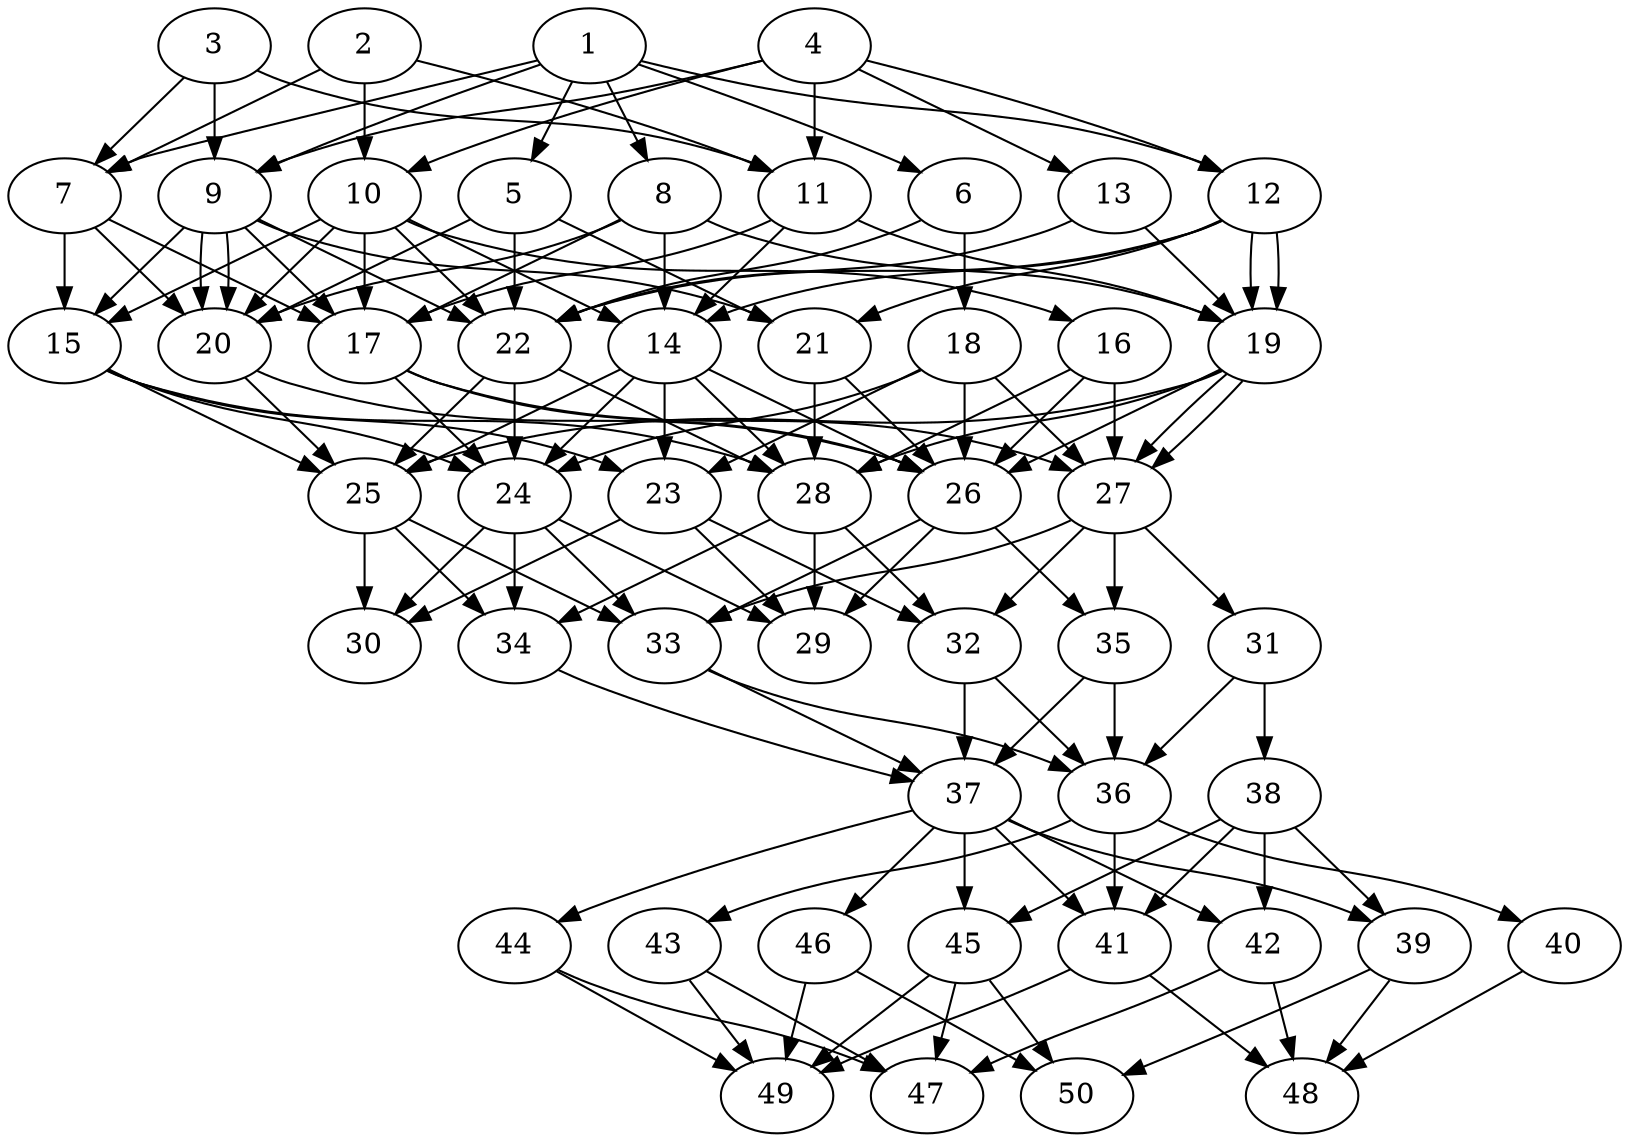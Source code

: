 // DAG automatically generated by daggen at Thu Oct  3 14:07:56 2019
// ./daggen --dot -n 50 --ccr 0.4 --fat 0.5 --regular 0.5 --density 0.7 --mindata 5242880 --maxdata 52428800 
digraph G {
  1 [size="41484800", alpha="0.03", expect_size="16593920"] 
  1 -> 5 [size ="16593920"]
  1 -> 6 [size ="16593920"]
  1 -> 7 [size ="16593920"]
  1 -> 8 [size ="16593920"]
  1 -> 9 [size ="16593920"]
  1 -> 12 [size ="16593920"]
  2 [size="79429120", alpha="0.08", expect_size="31771648"] 
  2 -> 7 [size ="31771648"]
  2 -> 10 [size ="31771648"]
  2 -> 11 [size ="31771648"]
  3 [size="49779200", alpha="0.11", expect_size="19911680"] 
  3 -> 7 [size ="19911680"]
  3 -> 9 [size ="19911680"]
  3 -> 11 [size ="19911680"]
  4 [size="96017920", alpha="0.09", expect_size="38407168"] 
  4 -> 9 [size ="38407168"]
  4 -> 10 [size ="38407168"]
  4 -> 11 [size ="38407168"]
  4 -> 12 [size ="38407168"]
  4 -> 13 [size ="38407168"]
  5 [size="37529600", alpha="0.11", expect_size="15011840"] 
  5 -> 20 [size ="15011840"]
  5 -> 21 [size ="15011840"]
  5 -> 22 [size ="15011840"]
  6 [size="128312320", alpha="0.05", expect_size="51324928"] 
  6 -> 18 [size ="51324928"]
  6 -> 22 [size ="51324928"]
  7 [size="37086720", alpha="0.08", expect_size="14834688"] 
  7 -> 15 [size ="14834688"]
  7 -> 17 [size ="14834688"]
  7 -> 20 [size ="14834688"]
  8 [size="19863040", alpha="0.10", expect_size="7945216"] 
  8 -> 14 [size ="7945216"]
  8 -> 17 [size ="7945216"]
  8 -> 19 [size ="7945216"]
  8 -> 20 [size ="7945216"]
  9 [size="121397760", alpha="0.18", expect_size="48559104"] 
  9 -> 15 [size ="48559104"]
  9 -> 17 [size ="48559104"]
  9 -> 20 [size ="48559104"]
  9 -> 20 [size ="48559104"]
  9 -> 21 [size ="48559104"]
  9 -> 22 [size ="48559104"]
  10 [size="63800320", alpha="0.12", expect_size="25520128"] 
  10 -> 14 [size ="25520128"]
  10 -> 15 [size ="25520128"]
  10 -> 16 [size ="25520128"]
  10 -> 17 [size ="25520128"]
  10 -> 20 [size ="25520128"]
  10 -> 22 [size ="25520128"]
  11 [size="128071680", alpha="0.07", expect_size="51228672"] 
  11 -> 14 [size ="51228672"]
  11 -> 17 [size ="51228672"]
  11 -> 19 [size ="51228672"]
  12 [size="28413440", alpha="0.02", expect_size="11365376"] 
  12 -> 14 [size ="11365376"]
  12 -> 19 [size ="11365376"]
  12 -> 19 [size ="11365376"]
  12 -> 21 [size ="11365376"]
  12 -> 22 [size ="11365376"]
  13 [size="78448640", alpha="0.12", expect_size="31379456"] 
  13 -> 19 [size ="31379456"]
  13 -> 22 [size ="31379456"]
  14 [size="28144640", alpha="0.05", expect_size="11257856"] 
  14 -> 23 [size ="11257856"]
  14 -> 24 [size ="11257856"]
  14 -> 25 [size ="11257856"]
  14 -> 26 [size ="11257856"]
  14 -> 28 [size ="11257856"]
  15 [size="83146240", alpha="0.16", expect_size="33258496"] 
  15 -> 23 [size ="33258496"]
  15 -> 24 [size ="33258496"]
  15 -> 25 [size ="33258496"]
  15 -> 28 [size ="33258496"]
  16 [size="30167040", alpha="0.01", expect_size="12066816"] 
  16 -> 26 [size ="12066816"]
  16 -> 27 [size ="12066816"]
  16 -> 28 [size ="12066816"]
  17 [size="60853760", alpha="0.08", expect_size="24341504"] 
  17 -> 24 [size ="24341504"]
  17 -> 26 [size ="24341504"]
  17 -> 27 [size ="24341504"]
  18 [size="106785280", alpha="0.01", expect_size="42714112"] 
  18 -> 23 [size ="42714112"]
  18 -> 24 [size ="42714112"]
  18 -> 26 [size ="42714112"]
  18 -> 27 [size ="42714112"]
  19 [size="45788160", alpha="0.12", expect_size="18315264"] 
  19 -> 25 [size ="18315264"]
  19 -> 26 [size ="18315264"]
  19 -> 27 [size ="18315264"]
  19 -> 27 [size ="18315264"]
  19 -> 28 [size ="18315264"]
  20 [size="36316160", alpha="0.05", expect_size="14526464"] 
  20 -> 25 [size ="14526464"]
  20 -> 26 [size ="14526464"]
  21 [size="105026560", alpha="0.02", expect_size="42010624"] 
  21 -> 26 [size ="42010624"]
  21 -> 28 [size ="42010624"]
  22 [size="28272640", alpha="0.10", expect_size="11309056"] 
  22 -> 24 [size ="11309056"]
  22 -> 25 [size ="11309056"]
  22 -> 28 [size ="11309056"]
  23 [size="38287360", alpha="0.05", expect_size="15314944"] 
  23 -> 29 [size ="15314944"]
  23 -> 30 [size ="15314944"]
  23 -> 32 [size ="15314944"]
  24 [size="108567040", alpha="0.13", expect_size="43426816"] 
  24 -> 29 [size ="43426816"]
  24 -> 30 [size ="43426816"]
  24 -> 33 [size ="43426816"]
  24 -> 34 [size ="43426816"]
  25 [size="21606400", alpha="0.06", expect_size="8642560"] 
  25 -> 30 [size ="8642560"]
  25 -> 33 [size ="8642560"]
  25 -> 34 [size ="8642560"]
  26 [size="118008320", alpha="0.18", expect_size="47203328"] 
  26 -> 29 [size ="47203328"]
  26 -> 33 [size ="47203328"]
  26 -> 35 [size ="47203328"]
  27 [size="121743360", alpha="0.14", expect_size="48697344"] 
  27 -> 31 [size ="48697344"]
  27 -> 32 [size ="48697344"]
  27 -> 33 [size ="48697344"]
  27 -> 35 [size ="48697344"]
  28 [size="49602560", alpha="0.12", expect_size="19841024"] 
  28 -> 29 [size ="19841024"]
  28 -> 32 [size ="19841024"]
  28 -> 34 [size ="19841024"]
  29 [size="54812160", alpha="0.08", expect_size="21924864"] 
  30 [size="128125440", alpha="0.12", expect_size="51250176"] 
  31 [size="37690880", alpha="0.16", expect_size="15076352"] 
  31 -> 36 [size ="15076352"]
  31 -> 38 [size ="15076352"]
  32 [size="47818240", alpha="0.02", expect_size="19127296"] 
  32 -> 36 [size ="19127296"]
  32 -> 37 [size ="19127296"]
  33 [size="106864640", alpha="0.20", expect_size="42745856"] 
  33 -> 36 [size ="42745856"]
  33 -> 37 [size ="42745856"]
  34 [size="15572480", alpha="0.00", expect_size="6228992"] 
  34 -> 37 [size ="6228992"]
  35 [size="92787200", alpha="0.12", expect_size="37114880"] 
  35 -> 36 [size ="37114880"]
  35 -> 37 [size ="37114880"]
  36 [size="126999040", alpha="0.07", expect_size="50799616"] 
  36 -> 40 [size ="50799616"]
  36 -> 41 [size ="50799616"]
  36 -> 43 [size ="50799616"]
  37 [size="115453440", alpha="0.10", expect_size="46181376"] 
  37 -> 39 [size ="46181376"]
  37 -> 41 [size ="46181376"]
  37 -> 42 [size ="46181376"]
  37 -> 44 [size ="46181376"]
  37 -> 45 [size ="46181376"]
  37 -> 46 [size ="46181376"]
  38 [size="82129920", alpha="0.09", expect_size="32851968"] 
  38 -> 39 [size ="32851968"]
  38 -> 41 [size ="32851968"]
  38 -> 42 [size ="32851968"]
  38 -> 45 [size ="32851968"]
  39 [size="33781760", alpha="0.13", expect_size="13512704"] 
  39 -> 48 [size ="13512704"]
  39 -> 50 [size ="13512704"]
  40 [size="78707200", alpha="0.02", expect_size="31482880"] 
  40 -> 48 [size ="31482880"]
  41 [size="31669760", alpha="0.06", expect_size="12667904"] 
  41 -> 48 [size ="12667904"]
  41 -> 49 [size ="12667904"]
  42 [size="125598720", alpha="0.12", expect_size="50239488"] 
  42 -> 47 [size ="50239488"]
  42 -> 48 [size ="50239488"]
  43 [size="21908480", alpha="0.03", expect_size="8763392"] 
  43 -> 47 [size ="8763392"]
  43 -> 49 [size ="8763392"]
  44 [size="21875200", alpha="0.10", expect_size="8750080"] 
  44 -> 47 [size ="8750080"]
  44 -> 49 [size ="8750080"]
  45 [size="22568960", alpha="0.18", expect_size="9027584"] 
  45 -> 47 [size ="9027584"]
  45 -> 49 [size ="9027584"]
  45 -> 50 [size ="9027584"]
  46 [size="94033920", alpha="0.04", expect_size="37613568"] 
  46 -> 49 [size ="37613568"]
  46 -> 50 [size ="37613568"]
  47 [size="17400320", alpha="0.09", expect_size="6960128"] 
  48 [size="76346880", alpha="0.20", expect_size="30538752"] 
  49 [size="128624640", alpha="0.18", expect_size="51449856"] 
  50 [size="88952320", alpha="0.15", expect_size="35580928"] 
}
